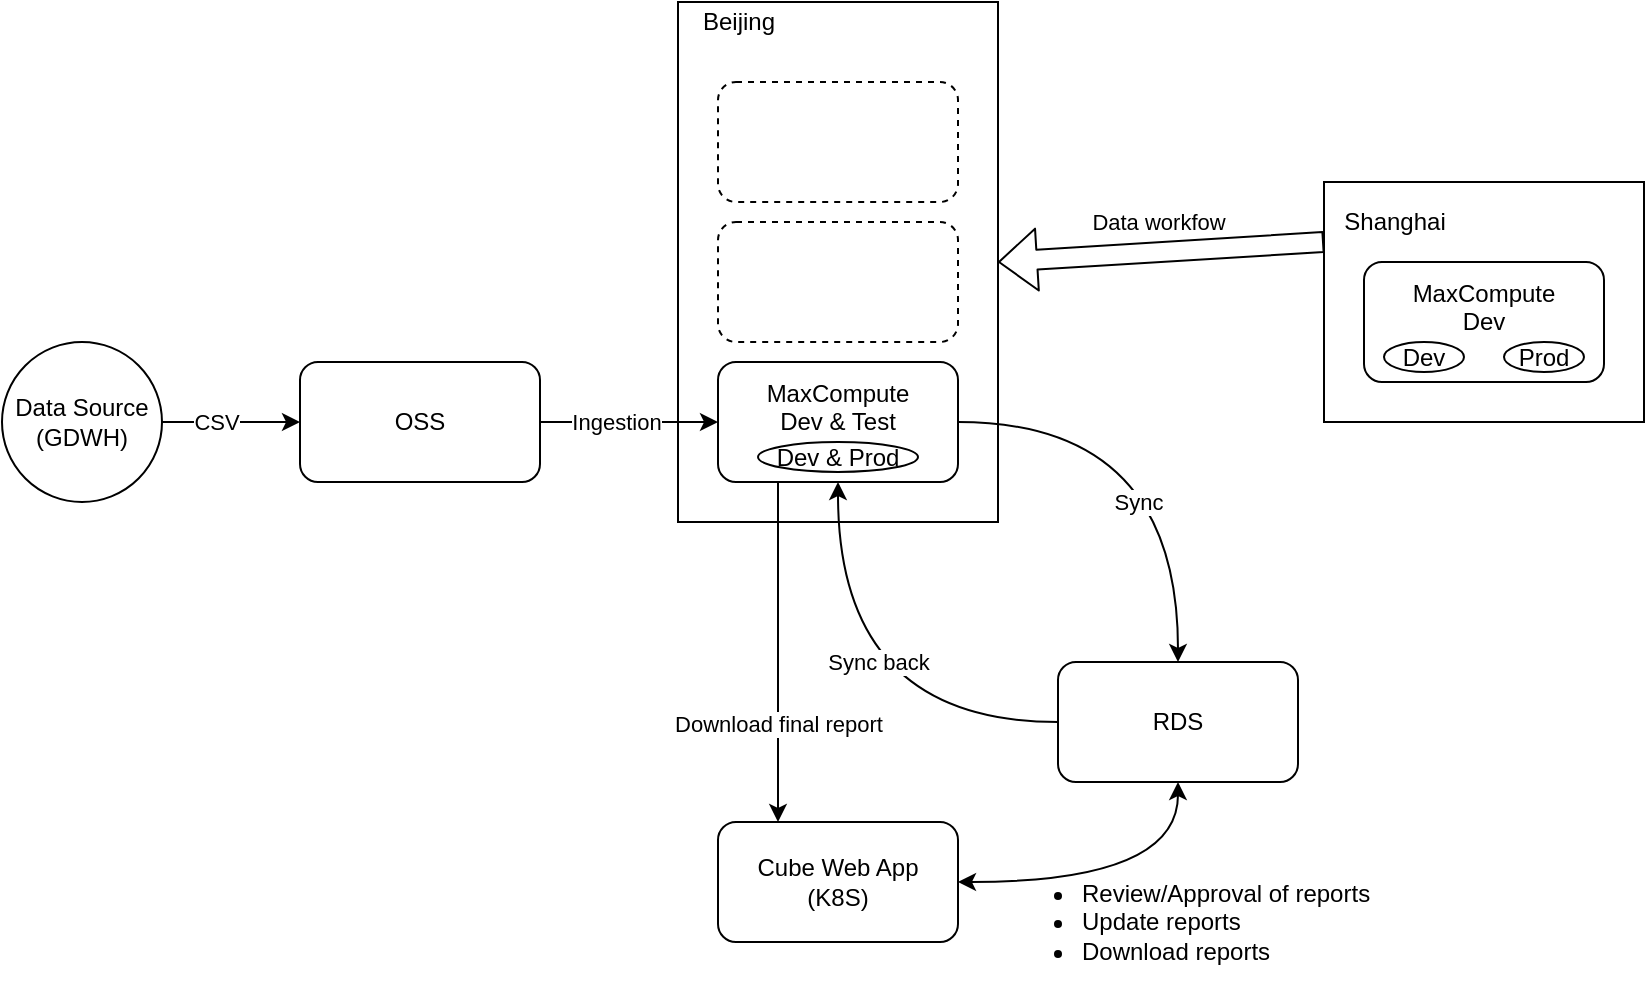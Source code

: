 <mxfile version="14.8.3" type="github">
  <diagram id="RZe0_xMlRlwdEee9gE9I" name="Page-1">
    <mxGraphModel dx="1022" dy="1546" grid="1" gridSize="10" guides="1" tooltips="1" connect="1" arrows="1" fold="1" page="1" pageScale="1" pageWidth="850" pageHeight="1100" math="0" shadow="0">
      <root>
        <mxCell id="0" />
        <mxCell id="1" parent="0" />
        <mxCell id="pAAaOJnE_gyCVKWYQFNN-22" value="" style="rounded=0;whiteSpace=wrap;html=1;" vertex="1" parent="1">
          <mxGeometry x="693" y="40" width="160" height="120" as="geometry" />
        </mxCell>
        <mxCell id="pAAaOJnE_gyCVKWYQFNN-18" value="" style="rounded=0;whiteSpace=wrap;html=1;" vertex="1" parent="1">
          <mxGeometry x="370" y="-50" width="160" height="260" as="geometry" />
        </mxCell>
        <mxCell id="pAAaOJnE_gyCVKWYQFNN-11" style="edgeStyle=orthogonalEdgeStyle;rounded=0;orthogonalLoop=1;jettySize=auto;html=1;exitX=1;exitY=0.5;exitDx=0;exitDy=0;curved=1;" edge="1" parent="1" source="pAAaOJnE_gyCVKWYQFNN-1" target="pAAaOJnE_gyCVKWYQFNN-3">
          <mxGeometry relative="1" as="geometry" />
        </mxCell>
        <mxCell id="pAAaOJnE_gyCVKWYQFNN-12" value="Sync" style="edgeLabel;html=1;align=center;verticalAlign=middle;resizable=0;points=[];" vertex="1" connectable="0" parent="pAAaOJnE_gyCVKWYQFNN-11">
          <mxGeometry x="-0.129" y="4" relative="1" as="geometry">
            <mxPoint x="-10" y="44" as="offset" />
          </mxGeometry>
        </mxCell>
        <mxCell id="pAAaOJnE_gyCVKWYQFNN-1" value="MaxCompute&lt;br&gt;Dev &amp;amp; Test&lt;br&gt;&lt;br&gt;" style="rounded=1;whiteSpace=wrap;html=1;" vertex="1" parent="1">
          <mxGeometry x="390" y="130" width="120" height="60" as="geometry" />
        </mxCell>
        <mxCell id="pAAaOJnE_gyCVKWYQFNN-9" value="" style="edgeStyle=orthogonalEdgeStyle;rounded=0;orthogonalLoop=1;jettySize=auto;html=1;" edge="1" parent="1" source="pAAaOJnE_gyCVKWYQFNN-2" target="pAAaOJnE_gyCVKWYQFNN-1">
          <mxGeometry relative="1" as="geometry" />
        </mxCell>
        <mxCell id="pAAaOJnE_gyCVKWYQFNN-10" value="Ingestion" style="edgeLabel;html=1;align=center;verticalAlign=middle;resizable=0;points=[];" vertex="1" connectable="0" parent="pAAaOJnE_gyCVKWYQFNN-9">
          <mxGeometry x="-0.207" y="1" relative="1" as="geometry">
            <mxPoint x="2" y="1" as="offset" />
          </mxGeometry>
        </mxCell>
        <mxCell id="pAAaOJnE_gyCVKWYQFNN-2" value="OSS" style="rounded=1;whiteSpace=wrap;html=1;" vertex="1" parent="1">
          <mxGeometry x="181" y="130" width="120" height="60" as="geometry" />
        </mxCell>
        <mxCell id="pAAaOJnE_gyCVKWYQFNN-13" style="edgeStyle=orthogonalEdgeStyle;rounded=0;orthogonalLoop=1;jettySize=auto;html=1;exitX=0;exitY=0.5;exitDx=0;exitDy=0;entryX=0.5;entryY=1;entryDx=0;entryDy=0;curved=1;" edge="1" parent="1" source="pAAaOJnE_gyCVKWYQFNN-3" target="pAAaOJnE_gyCVKWYQFNN-1">
          <mxGeometry relative="1" as="geometry">
            <mxPoint x="480" y="260" as="targetPoint" />
          </mxGeometry>
        </mxCell>
        <mxCell id="pAAaOJnE_gyCVKWYQFNN-14" value="Sync back" style="edgeLabel;html=1;align=center;verticalAlign=middle;resizable=0;points=[];" vertex="1" connectable="0" parent="pAAaOJnE_gyCVKWYQFNN-13">
          <mxGeometry x="-0.085" y="1" relative="1" as="geometry">
            <mxPoint x="15" y="-31" as="offset" />
          </mxGeometry>
        </mxCell>
        <mxCell id="pAAaOJnE_gyCVKWYQFNN-3" value="RDS" style="rounded=1;whiteSpace=wrap;html=1;" vertex="1" parent="1">
          <mxGeometry x="560" y="280" width="120" height="60" as="geometry" />
        </mxCell>
        <mxCell id="pAAaOJnE_gyCVKWYQFNN-4" value="Cube Web App&lt;br&gt;(K8S)" style="rounded=1;whiteSpace=wrap;html=1;" vertex="1" parent="1">
          <mxGeometry x="390" y="360" width="120" height="60" as="geometry" />
        </mxCell>
        <mxCell id="pAAaOJnE_gyCVKWYQFNN-6" value="" style="edgeStyle=orthogonalEdgeStyle;rounded=0;orthogonalLoop=1;jettySize=auto;html=1;" edge="1" parent="1" source="pAAaOJnE_gyCVKWYQFNN-5" target="pAAaOJnE_gyCVKWYQFNN-2">
          <mxGeometry relative="1" as="geometry" />
        </mxCell>
        <mxCell id="pAAaOJnE_gyCVKWYQFNN-7" value="CSV" style="edgeLabel;html=1;align=center;verticalAlign=middle;resizable=0;points=[];" vertex="1" connectable="0" parent="pAAaOJnE_gyCVKWYQFNN-6">
          <mxGeometry x="0.259" y="-1" relative="1" as="geometry">
            <mxPoint x="-17" y="-1" as="offset" />
          </mxGeometry>
        </mxCell>
        <mxCell id="pAAaOJnE_gyCVKWYQFNN-5" value="Data Source&lt;br&gt;(GDWH)" style="ellipse;whiteSpace=wrap;html=1;aspect=fixed;" vertex="1" parent="1">
          <mxGeometry x="32" y="120" width="80" height="80" as="geometry" />
        </mxCell>
        <mxCell id="pAAaOJnE_gyCVKWYQFNN-16" value="" style="endArrow=classic;startArrow=classic;html=1;exitX=1;exitY=0.5;exitDx=0;exitDy=0;entryX=0.5;entryY=1;entryDx=0;entryDy=0;edgeStyle=orthogonalEdgeStyle;curved=1;" edge="1" parent="1" source="pAAaOJnE_gyCVKWYQFNN-4" target="pAAaOJnE_gyCVKWYQFNN-3">
          <mxGeometry width="50" height="50" relative="1" as="geometry">
            <mxPoint x="570" y="430" as="sourcePoint" />
            <mxPoint x="620" y="380" as="targetPoint" />
          </mxGeometry>
        </mxCell>
        <mxCell id="pAAaOJnE_gyCVKWYQFNN-17" value="&lt;ul&gt;&lt;li&gt;Review/Approval of reports&lt;/li&gt;&lt;li&gt;Update reports&lt;/li&gt;&lt;li&gt;Download reports&lt;/li&gt;&lt;/ul&gt;" style="text;html=1;align=left;verticalAlign=middle;resizable=0;points=[];autosize=1;strokeColor=none;" vertex="1" parent="1">
          <mxGeometry x="530" y="375" width="200" height="70" as="geometry" />
        </mxCell>
        <mxCell id="pAAaOJnE_gyCVKWYQFNN-19" value="Beijing" style="text;html=1;align=center;verticalAlign=middle;resizable=0;points=[];autosize=1;strokeColor=none;" vertex="1" parent="1">
          <mxGeometry x="375" y="-50" width="50" height="20" as="geometry" />
        </mxCell>
        <mxCell id="pAAaOJnE_gyCVKWYQFNN-20" value="" style="endArrow=classic;html=1;edgeStyle=orthogonalEdgeStyle;curved=1;exitX=0.25;exitY=1;exitDx=0;exitDy=0;entryX=0.25;entryY=0;entryDx=0;entryDy=0;" edge="1" parent="1" source="pAAaOJnE_gyCVKWYQFNN-1" target="pAAaOJnE_gyCVKWYQFNN-4">
          <mxGeometry width="50" height="50" relative="1" as="geometry">
            <mxPoint x="300" y="320" as="sourcePoint" />
            <mxPoint x="350" y="280" as="targetPoint" />
            <Array as="points">
              <mxPoint x="420" y="280" />
              <mxPoint x="420" y="280" />
            </Array>
          </mxGeometry>
        </mxCell>
        <mxCell id="pAAaOJnE_gyCVKWYQFNN-21" value="Download final report" style="edgeLabel;html=1;align=center;verticalAlign=middle;resizable=0;points=[];" vertex="1" connectable="0" parent="pAAaOJnE_gyCVKWYQFNN-20">
          <mxGeometry x="0.277" relative="1" as="geometry">
            <mxPoint y="12" as="offset" />
          </mxGeometry>
        </mxCell>
        <mxCell id="pAAaOJnE_gyCVKWYQFNN-23" value="Shanghai" style="text;html=1;align=center;verticalAlign=middle;resizable=0;points=[];autosize=1;strokeColor=none;" vertex="1" parent="1">
          <mxGeometry x="693" y="50" width="70" height="20" as="geometry" />
        </mxCell>
        <mxCell id="pAAaOJnE_gyCVKWYQFNN-24" value="MaxCompute&lt;br&gt;Dev&lt;br&gt;&lt;br&gt;" style="rounded=1;whiteSpace=wrap;html=1;" vertex="1" parent="1">
          <mxGeometry x="713" y="80" width="120" height="60" as="geometry" />
        </mxCell>
        <mxCell id="pAAaOJnE_gyCVKWYQFNN-27" value="Prod" style="ellipse;whiteSpace=wrap;html=1;" vertex="1" parent="1">
          <mxGeometry x="783" y="120" width="40" height="15" as="geometry" />
        </mxCell>
        <mxCell id="pAAaOJnE_gyCVKWYQFNN-28" value="Dev" style="ellipse;whiteSpace=wrap;html=1;" vertex="1" parent="1">
          <mxGeometry x="723" y="120" width="40" height="15" as="geometry" />
        </mxCell>
        <mxCell id="pAAaOJnE_gyCVKWYQFNN-30" value="Dev &amp;amp; Prod" style="ellipse;whiteSpace=wrap;html=1;" vertex="1" parent="1">
          <mxGeometry x="410" y="170" width="80" height="15" as="geometry" />
        </mxCell>
        <mxCell id="pAAaOJnE_gyCVKWYQFNN-44" value="" style="rounded=1;whiteSpace=wrap;html=1;dashed=1;" vertex="1" parent="1">
          <mxGeometry x="390" y="60" width="120" height="60" as="geometry" />
        </mxCell>
        <mxCell id="pAAaOJnE_gyCVKWYQFNN-45" value="" style="rounded=1;whiteSpace=wrap;html=1;dashed=1;" vertex="1" parent="1">
          <mxGeometry x="390" y="-10" width="120" height="60" as="geometry" />
        </mxCell>
        <mxCell id="pAAaOJnE_gyCVKWYQFNN-47" value="" style="shape=flexArrow;endArrow=classic;html=1;exitX=0;exitY=0.25;exitDx=0;exitDy=0;entryX=1;entryY=0.5;entryDx=0;entryDy=0;" edge="1" parent="1" source="pAAaOJnE_gyCVKWYQFNN-22" target="pAAaOJnE_gyCVKWYQFNN-18">
          <mxGeometry width="50" height="50" relative="1" as="geometry">
            <mxPoint x="590" y="110" as="sourcePoint" />
            <mxPoint x="640" y="60" as="targetPoint" />
          </mxGeometry>
        </mxCell>
        <mxCell id="pAAaOJnE_gyCVKWYQFNN-48" value="Data workfow" style="edgeLabel;html=1;align=center;verticalAlign=middle;resizable=0;points=[];" vertex="1" connectable="0" parent="pAAaOJnE_gyCVKWYQFNN-47">
          <mxGeometry x="0.175" relative="1" as="geometry">
            <mxPoint x="13" y="-16" as="offset" />
          </mxGeometry>
        </mxCell>
      </root>
    </mxGraphModel>
  </diagram>
</mxfile>
